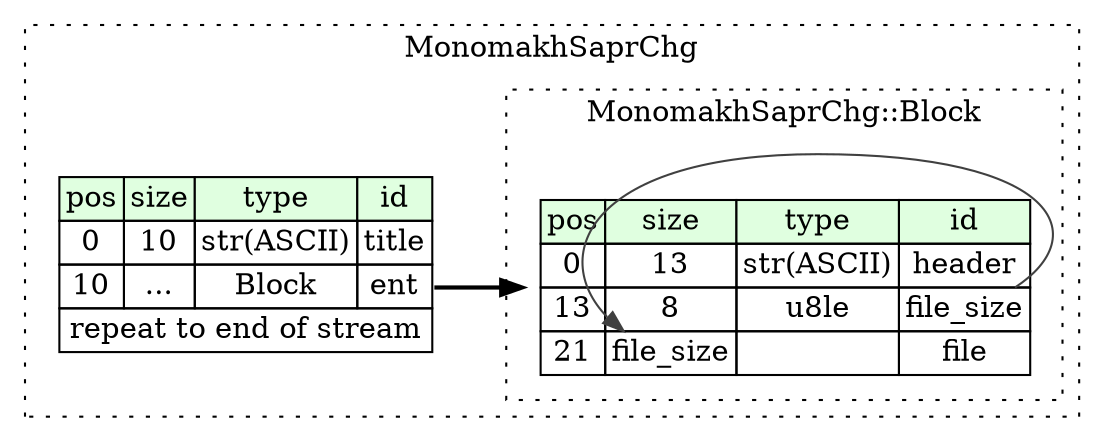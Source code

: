digraph {
	rankdir=LR;
	node [shape=plaintext];
	subgraph cluster__monomakh_sapr_chg {
		label="MonomakhSaprChg";
		graph[style=dotted];

		monomakh_sapr_chg__seq [label=<<TABLE BORDER="0" CELLBORDER="1" CELLSPACING="0">
			<TR><TD BGCOLOR="#E0FFE0">pos</TD><TD BGCOLOR="#E0FFE0">size</TD><TD BGCOLOR="#E0FFE0">type</TD><TD BGCOLOR="#E0FFE0">id</TD></TR>
			<TR><TD PORT="title_pos">0</TD><TD PORT="title_size">10</TD><TD>str(ASCII)</TD><TD PORT="title_type">title</TD></TR>
			<TR><TD PORT="ent_pos">10</TD><TD PORT="ent_size">...</TD><TD>Block</TD><TD PORT="ent_type">ent</TD></TR>
			<TR><TD COLSPAN="4" PORT="ent__repeat">repeat to end of stream</TD></TR>
		</TABLE>>];
		subgraph cluster__block {
			label="MonomakhSaprChg::Block";
			graph[style=dotted];

			block__seq [label=<<TABLE BORDER="0" CELLBORDER="1" CELLSPACING="0">
				<TR><TD BGCOLOR="#E0FFE0">pos</TD><TD BGCOLOR="#E0FFE0">size</TD><TD BGCOLOR="#E0FFE0">type</TD><TD BGCOLOR="#E0FFE0">id</TD></TR>
				<TR><TD PORT="header_pos">0</TD><TD PORT="header_size">13</TD><TD>str(ASCII)</TD><TD PORT="header_type">header</TD></TR>
				<TR><TD PORT="file_size_pos">13</TD><TD PORT="file_size_size">8</TD><TD>u8le</TD><TD PORT="file_size_type">file_size</TD></TR>
				<TR><TD PORT="file_pos">21</TD><TD PORT="file_size">file_size</TD><TD></TD><TD PORT="file_type">file</TD></TR>
			</TABLE>>];
		}
	}
	monomakh_sapr_chg__seq:ent_type -> block__seq [style=bold];
	block__seq:file_size_type -> block__seq:file_size [color="#404040"];
}
